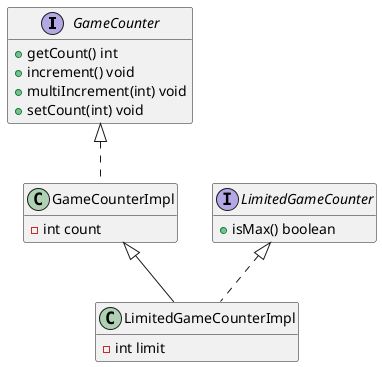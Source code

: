 @startuml
hide empty members

interface GameCounter {
    + getCount() int
    + increment() void
    + multiIncrement(int) void
    + setCount(int) void
}

interface LimitedGameCounter {
    + isMax() boolean
}

class GameCounterImpl implements GameCounter {
    - int count
}

class LimitedGameCounterImpl extends GameCounterImpl implements LimitedGameCounter{
    - int limit
}

@enduml
